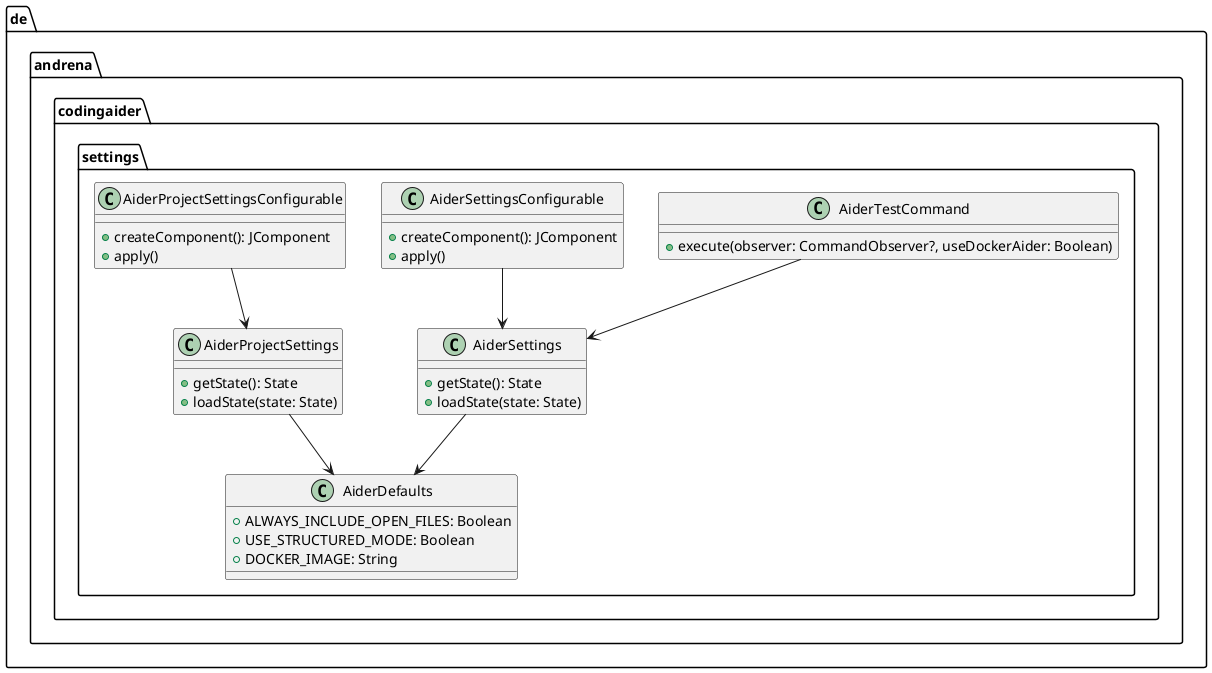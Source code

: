 @startuml

package "de.andrena.codingaider.settings" {
    class AiderDefaults {
        +ALWAYS_INCLUDE_OPEN_FILES: Boolean
        +USE_STRUCTURED_MODE: Boolean
        +DOCKER_IMAGE: String
    }

    class AiderSettings {
        +getState(): State
        +loadState(state: State)
    }

    class AiderTestCommand {
        +execute(observer: CommandObserver?, useDockerAider: Boolean)
    }

    class AiderProjectSettings {
        +getState(): State
        +loadState(state: State)
    }

    class AiderSettingsConfigurable {
        +createComponent(): JComponent
        +apply()
    }

    class AiderProjectSettingsConfigurable {
        +createComponent(): JComponent
        +apply()
    }
}

AiderSettings --> AiderDefaults
AiderTestCommand --> AiderSettings
AiderProjectSettings --> AiderDefaults
AiderSettingsConfigurable --> AiderSettings
AiderProjectSettingsConfigurable --> AiderProjectSettings

@enduml
